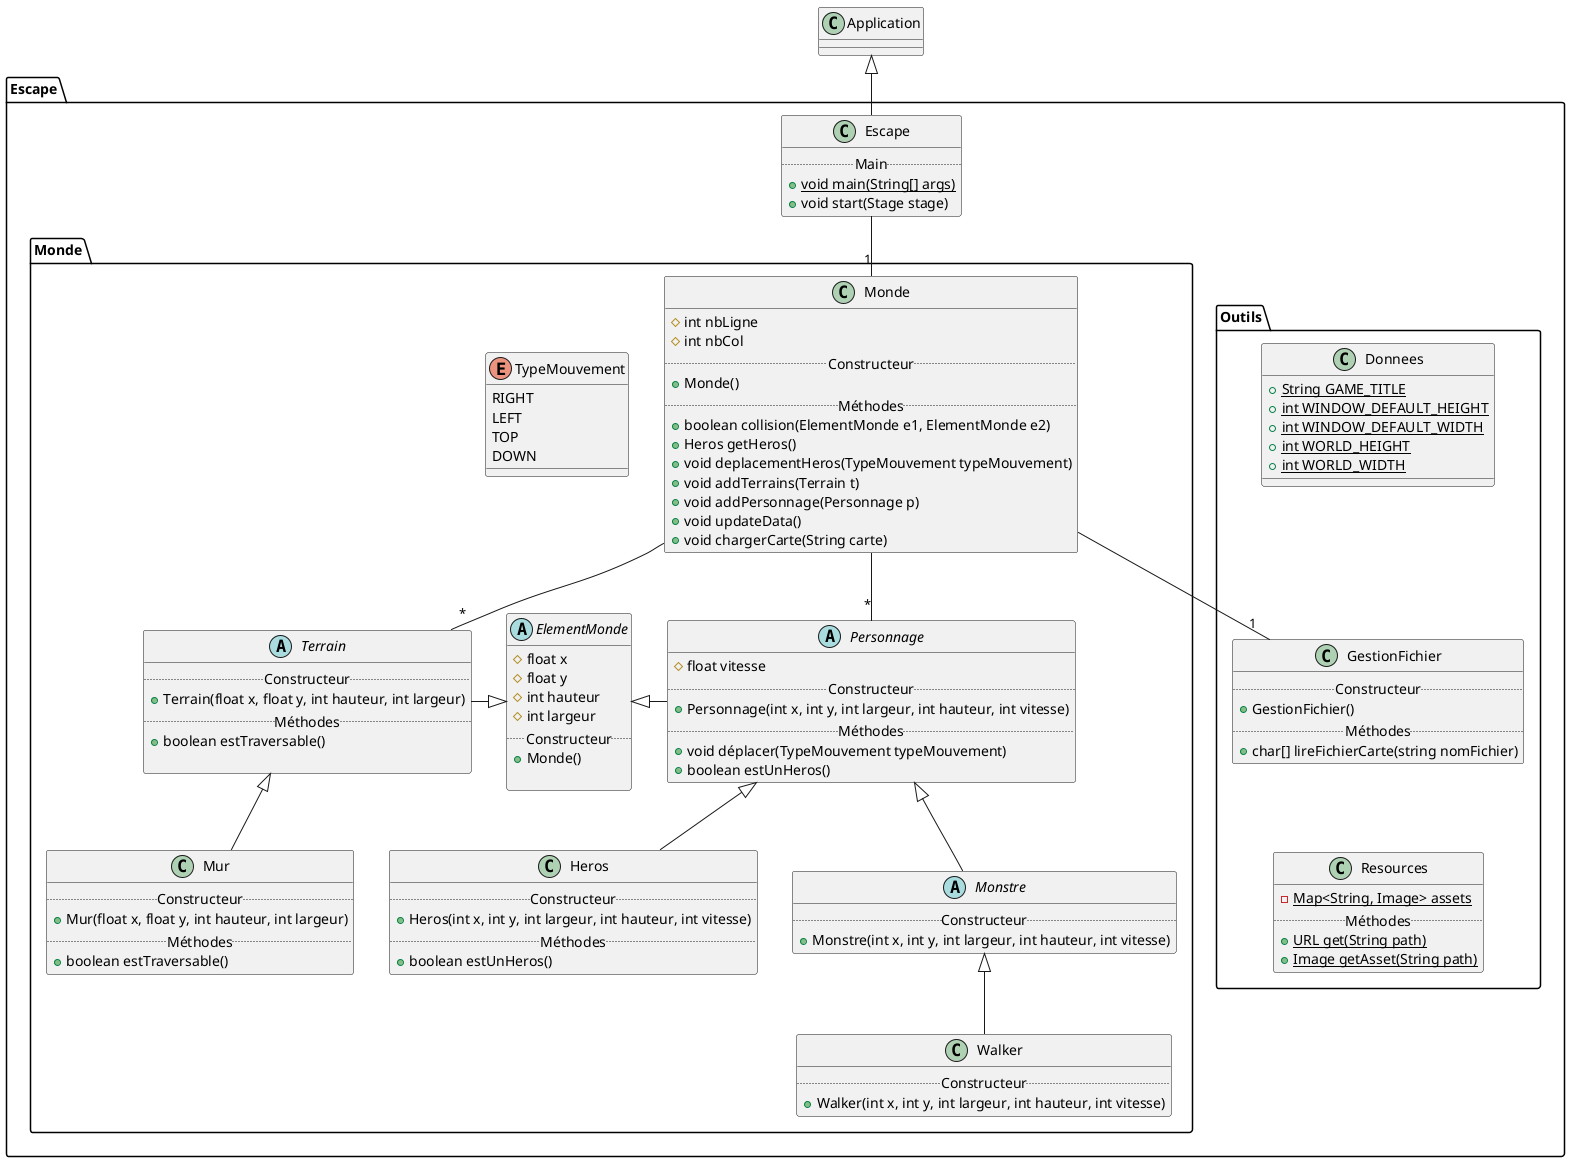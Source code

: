 @startuml
package Escape{

  package Monde {
    abstract class ElementMonde {
      # float x
      # float y
      # int hauteur
      # int largeur
      ..Constructeur..
      + Monde()

    }
    abstract class Terrain {
      ..Constructeur..
      + Terrain(float x, float y, int hauteur, int largeur)
      ..Méthodes..
      + boolean estTraversable()

    }

    class Mur {
      ..Constructeur..
      + Mur(float x, float y, int hauteur, int largeur)
      ..Méthodes..
      + boolean estTraversable()
    }


    abstract class Personnage {
      # float vitesse
      ..Constructeur..
      + Personnage(int x, int y, int largeur, int hauteur, int vitesse)
      ..Méthodes..
      + void déplacer(TypeMouvement typeMouvement)
      + boolean estUnHeros()
    }

    enum TypeMouvement{
        RIGHT
        LEFT
        TOP
        DOWN
    }

    class Heros {
      ..Constructeur..
      + Heros(int x, int y, int largeur, int hauteur, int vitesse)
      ..Méthodes..
      + boolean estUnHeros()
    }

    abstract class Monstre {
      ..Constructeur..
      + Monstre(int x, int y, int largeur, int hauteur, int vitesse)
    }

    class Walker {
      ..Constructeur..
      + Walker(int x, int y, int largeur, int hauteur, int vitesse)
    }

    class Monde {
      # int nbLigne
      # int nbCol
      ..Constructeur..
      + Monde()
      ..Méthodes..
      + boolean collision(ElementMonde e1, ElementMonde e2)
      + Heros getHeros()
      + void deplacementHeros(TypeMouvement typeMouvement)
      + void addTerrains(Terrain t)
      + void addPersonnage(Personnage p)
      + void updateData()
      + void chargerCarte(String carte)
    }
  }

  class Escape {
    ..Main..
    + {static} void main(String[] args)
    + void start(Stage stage)
  }

  package Outils {
    class Donnees {
        + {static} String GAME_TITLE
        + {static} int WINDOW_DEFAULT_HEIGHT
        + {static} int WINDOW_DEFAULT_WIDTH
        + {static} int WORLD_HEIGHT
        + {static} int WORLD_WIDTH
    }

    class GestionFichier {
        ..Constructeur..
        + GestionFichier()
        ..Méthodes..
        + char[] lireFichierCarte(string nomFichier)
    }

    class Resources {
        - {static} Map<String, Image> assets
        ..Méthodes..
        + {static} URL get(String path)
        + {static} Image getAsset(String path)
    }
  }
}

class Application

Escape.Escape -- "1" Escape.Monde.Monde
Personnage -left-|> ElementMonde
Heros -up-|> Personnage
Monstre -up-|> Personnage
Walker -up-|> Monstre

Terrain -right-|> ElementMonde
Mur -up-|> Terrain
Escape.Escape -up-|> Application


Escape.Monde.Monde -- "*" Personnage
Escape.Monde.Monde -- "*" Terrain


Escape.Monde.Monde -- "1" GestionFichier

' force layout
Resources -[hidden]up-> GestionFichier
GestionFichier -[hidden]up-> Donnees
TypeMouvement -[hidden]right-> Escape.Monde.Monde


@enduml
